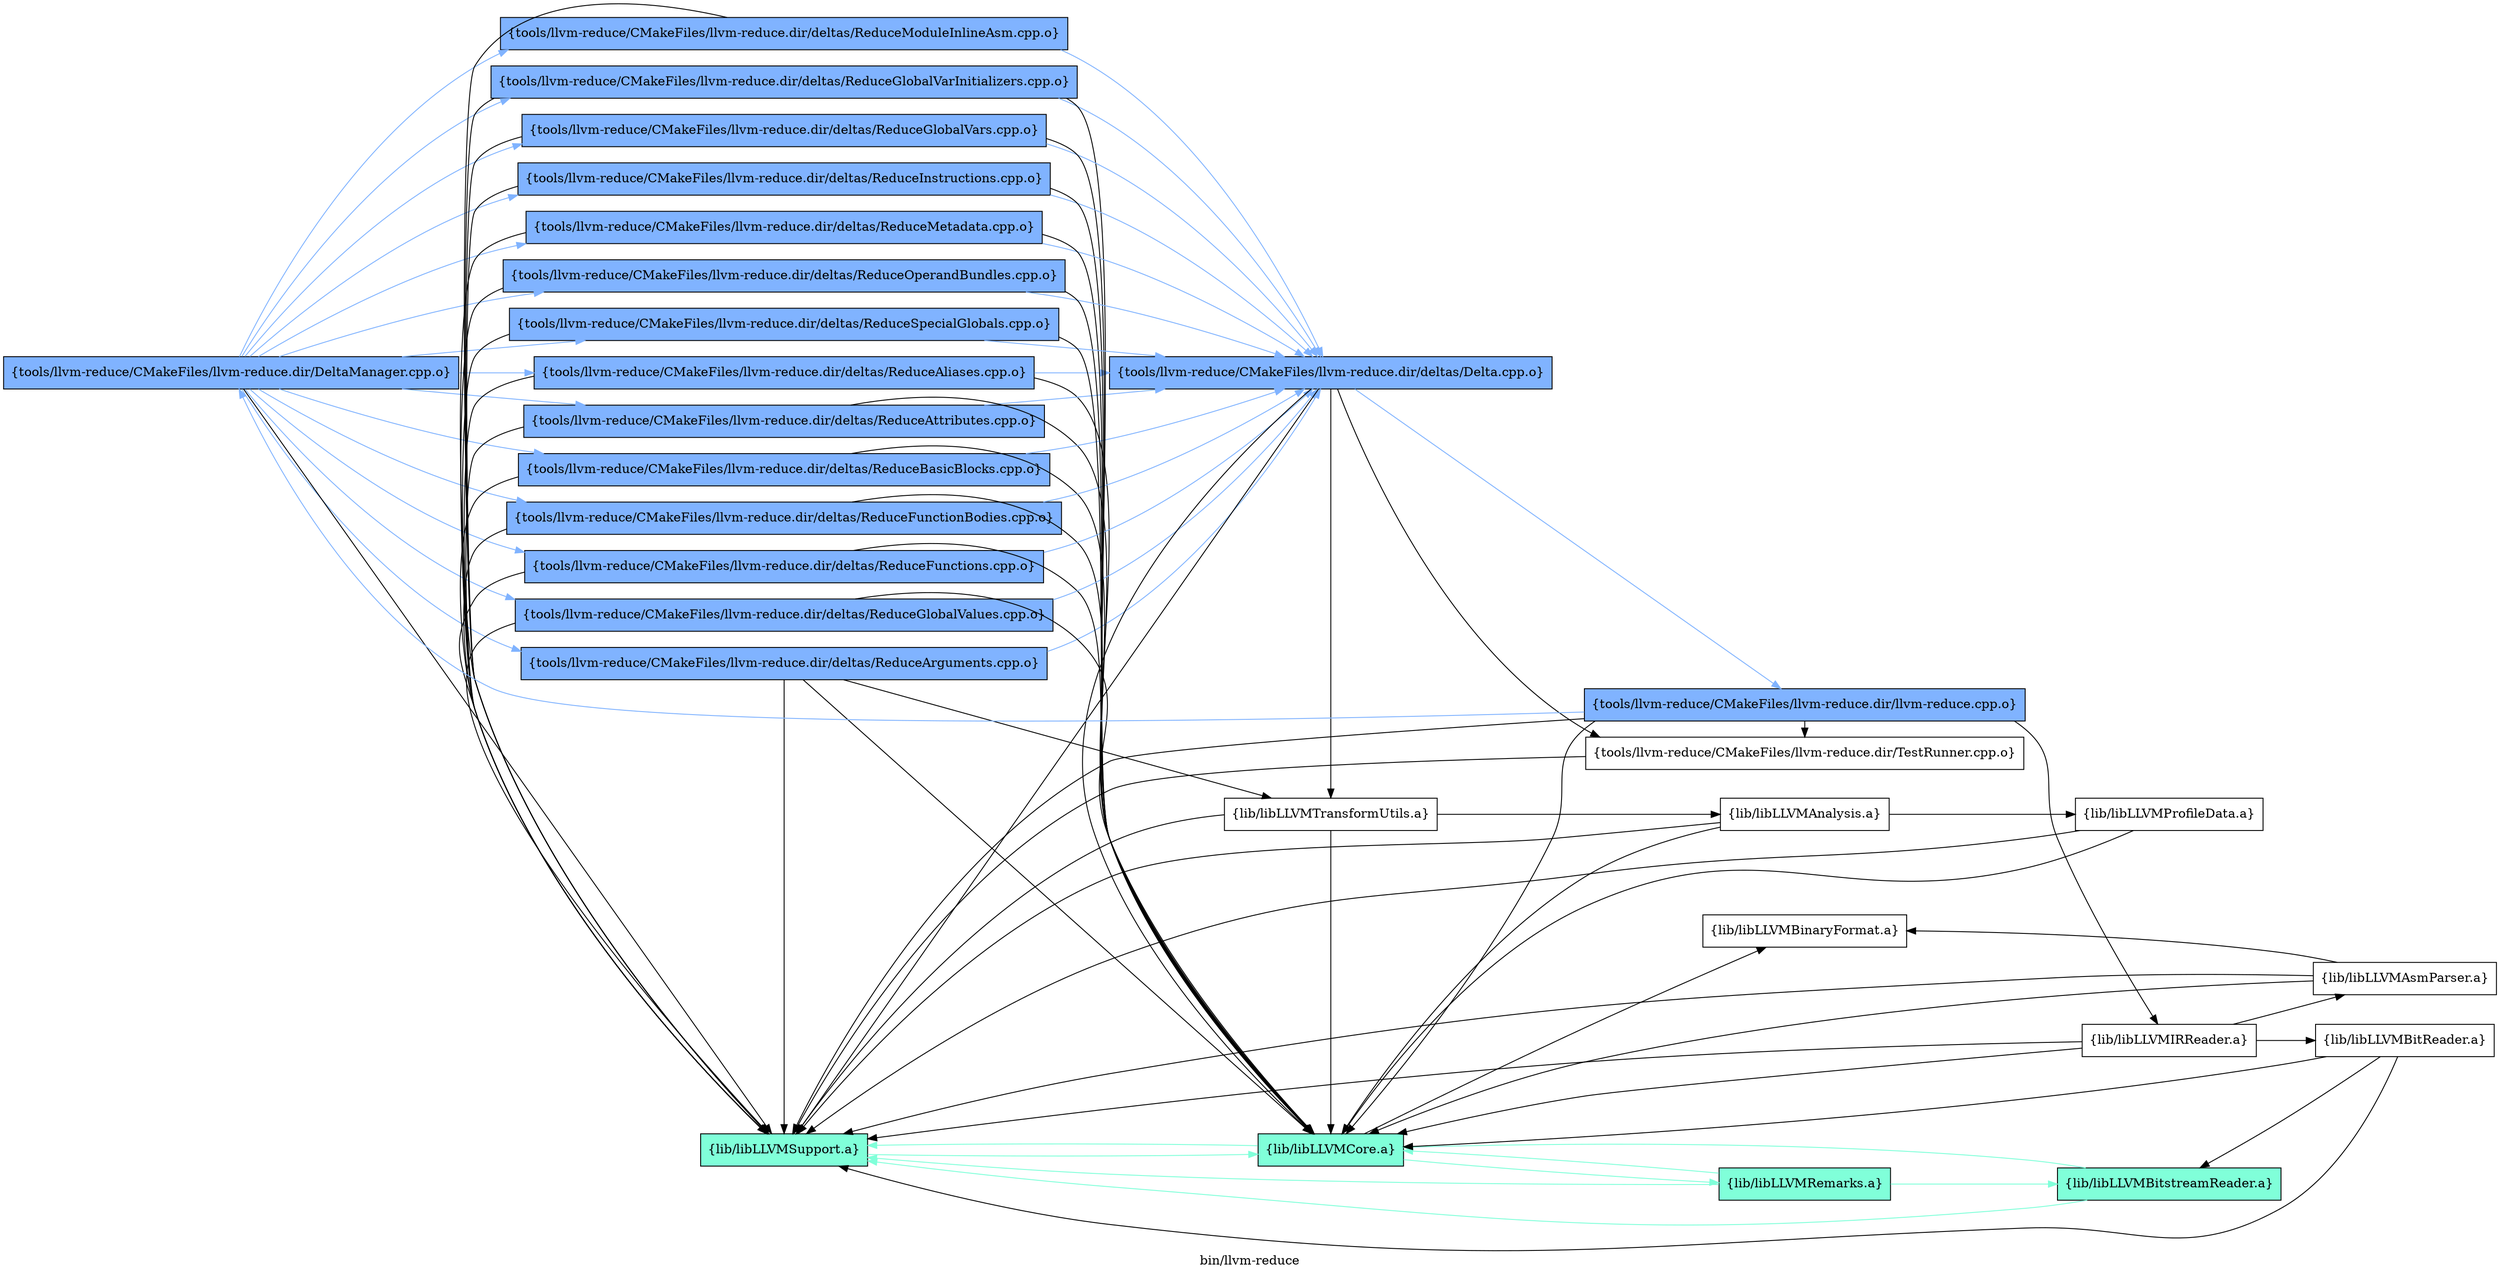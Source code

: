 digraph "bin/llvm-reduce" {
	label="bin/llvm-reduce";
	rankdir=LR;
	{ rank=same; Node0x557e0423dd58;  }
	{ rank=same; Node0x557e0423b2d8; Node0x557e0423ab08; Node0x557e0423b968; Node0x557e0423c548; Node0x557e0423beb8; Node0x557e042405a8; Node0x557e0423eac8; Node0x557e0423e7f8; Node0x557e0423f478; Node0x557e0423d8f8; Node0x557e0423e578; Node0x557e0423dbc8; Node0x557e0423c228; Node0x557e0423ce08; Node0x557e0423abf8;  }
	{ rank=same; Node0x557e0423f518; Node0x557e0423b418; Node0x557e0423f018;  }
	{ rank=same; Node0x557e0423e898; Node0x557e0423b328; Node0x557e04240468; Node0x557e04241228; Node0x557e04240cd8;  }
	{ rank=same; Node0x557e0423b918; Node0x557e04242178; Node0x557e0423d2b8;  }

	Node0x557e0423dd58 [shape=record,shape=box,group=2,style=filled,fillcolor="0.600000 0.5 1",label="{tools/llvm-reduce/CMakeFiles/llvm-reduce.dir/DeltaManager.cpp.o}"];
	Node0x557e0423dd58 -> Node0x557e0423b2d8[color="0.600000 0.5 1"];
	Node0x557e0423dd58 -> Node0x557e0423ab08[color="0.600000 0.5 1"];
	Node0x557e0423dd58 -> Node0x557e0423b968[color="0.600000 0.5 1"];
	Node0x557e0423dd58 -> Node0x557e0423c548[color="0.600000 0.5 1"];
	Node0x557e0423dd58 -> Node0x557e0423beb8[color="0.600000 0.5 1"];
	Node0x557e0423dd58 -> Node0x557e042405a8[color="0.600000 0.5 1"];
	Node0x557e0423dd58 -> Node0x557e0423eac8[color="0.600000 0.5 1"];
	Node0x557e0423dd58 -> Node0x557e0423e7f8[color="0.600000 0.5 1"];
	Node0x557e0423dd58 -> Node0x557e0423f478[color="0.600000 0.5 1"];
	Node0x557e0423dd58 -> Node0x557e0423d8f8[color="0.600000 0.5 1"];
	Node0x557e0423dd58 -> Node0x557e0423e578[color="0.600000 0.5 1"];
	Node0x557e0423dd58 -> Node0x557e0423dbc8[color="0.600000 0.5 1"];
	Node0x557e0423dd58 -> Node0x557e0423c228[color="0.600000 0.5 1"];
	Node0x557e0423dd58 -> Node0x557e0423ce08[color="0.600000 0.5 1"];
	Node0x557e0423dd58 -> Node0x557e0423abf8;
	Node0x557e0423b2d8 [shape=record,shape=box,group=2,style=filled,fillcolor="0.600000 0.5 1",label="{tools/llvm-reduce/CMakeFiles/llvm-reduce.dir/deltas/ReduceAliases.cpp.o}"];
	Node0x557e0423b2d8 -> Node0x557e0423f518[color="0.600000 0.5 1"];
	Node0x557e0423b2d8 -> Node0x557e0423b418;
	Node0x557e0423b2d8 -> Node0x557e0423abf8;
	Node0x557e0423ab08 [shape=record,shape=box,group=2,style=filled,fillcolor="0.600000 0.5 1",label="{tools/llvm-reduce/CMakeFiles/llvm-reduce.dir/deltas/ReduceArguments.cpp.o}"];
	Node0x557e0423ab08 -> Node0x557e0423f518[color="0.600000 0.5 1"];
	Node0x557e0423ab08 -> Node0x557e0423b418;
	Node0x557e0423ab08 -> Node0x557e0423abf8;
	Node0x557e0423ab08 -> Node0x557e0423f018;
	Node0x557e0423b968 [shape=record,shape=box,group=2,style=filled,fillcolor="0.600000 0.5 1",label="{tools/llvm-reduce/CMakeFiles/llvm-reduce.dir/deltas/ReduceAttributes.cpp.o}"];
	Node0x557e0423b968 -> Node0x557e0423f518[color="0.600000 0.5 1"];
	Node0x557e0423b968 -> Node0x557e0423b418;
	Node0x557e0423b968 -> Node0x557e0423abf8;
	Node0x557e0423c548 [shape=record,shape=box,group=2,style=filled,fillcolor="0.600000 0.5 1",label="{tools/llvm-reduce/CMakeFiles/llvm-reduce.dir/deltas/ReduceBasicBlocks.cpp.o}"];
	Node0x557e0423c548 -> Node0x557e0423f518[color="0.600000 0.5 1"];
	Node0x557e0423c548 -> Node0x557e0423b418;
	Node0x557e0423c548 -> Node0x557e0423abf8;
	Node0x557e0423beb8 [shape=record,shape=box,group=2,style=filled,fillcolor="0.600000 0.5 1",label="{tools/llvm-reduce/CMakeFiles/llvm-reduce.dir/deltas/ReduceFunctionBodies.cpp.o}"];
	Node0x557e0423beb8 -> Node0x557e0423f518[color="0.600000 0.5 1"];
	Node0x557e0423beb8 -> Node0x557e0423b418;
	Node0x557e0423beb8 -> Node0x557e0423abf8;
	Node0x557e042405a8 [shape=record,shape=box,group=2,style=filled,fillcolor="0.600000 0.5 1",label="{tools/llvm-reduce/CMakeFiles/llvm-reduce.dir/deltas/ReduceFunctions.cpp.o}"];
	Node0x557e042405a8 -> Node0x557e0423f518[color="0.600000 0.5 1"];
	Node0x557e042405a8 -> Node0x557e0423b418;
	Node0x557e042405a8 -> Node0x557e0423abf8;
	Node0x557e0423eac8 [shape=record,shape=box,group=2,style=filled,fillcolor="0.600000 0.5 1",label="{tools/llvm-reduce/CMakeFiles/llvm-reduce.dir/deltas/ReduceGlobalValues.cpp.o}"];
	Node0x557e0423eac8 -> Node0x557e0423f518[color="0.600000 0.5 1"];
	Node0x557e0423eac8 -> Node0x557e0423b418;
	Node0x557e0423eac8 -> Node0x557e0423abf8;
	Node0x557e0423e7f8 [shape=record,shape=box,group=2,style=filled,fillcolor="0.600000 0.5 1",label="{tools/llvm-reduce/CMakeFiles/llvm-reduce.dir/deltas/ReduceGlobalVarInitializers.cpp.o}"];
	Node0x557e0423e7f8 -> Node0x557e0423f518[color="0.600000 0.5 1"];
	Node0x557e0423e7f8 -> Node0x557e0423b418;
	Node0x557e0423e7f8 -> Node0x557e0423abf8;
	Node0x557e0423f478 [shape=record,shape=box,group=2,style=filled,fillcolor="0.600000 0.5 1",label="{tools/llvm-reduce/CMakeFiles/llvm-reduce.dir/deltas/ReduceGlobalVars.cpp.o}"];
	Node0x557e0423f478 -> Node0x557e0423f518[color="0.600000 0.5 1"];
	Node0x557e0423f478 -> Node0x557e0423b418;
	Node0x557e0423f478 -> Node0x557e0423abf8;
	Node0x557e0423d8f8 [shape=record,shape=box,group=2,style=filled,fillcolor="0.600000 0.5 1",label="{tools/llvm-reduce/CMakeFiles/llvm-reduce.dir/deltas/ReduceInstructions.cpp.o}"];
	Node0x557e0423d8f8 -> Node0x557e0423f518[color="0.600000 0.5 1"];
	Node0x557e0423d8f8 -> Node0x557e0423b418;
	Node0x557e0423d8f8 -> Node0x557e0423abf8;
	Node0x557e0423e578 [shape=record,shape=box,group=2,style=filled,fillcolor="0.600000 0.5 1",label="{tools/llvm-reduce/CMakeFiles/llvm-reduce.dir/deltas/ReduceMetadata.cpp.o}"];
	Node0x557e0423e578 -> Node0x557e0423f518[color="0.600000 0.5 1"];
	Node0x557e0423e578 -> Node0x557e0423b418;
	Node0x557e0423e578 -> Node0x557e0423abf8;
	Node0x557e0423dbc8 [shape=record,shape=box,group=2,style=filled,fillcolor="0.600000 0.5 1",label="{tools/llvm-reduce/CMakeFiles/llvm-reduce.dir/deltas/ReduceModuleInlineAsm.cpp.o}"];
	Node0x557e0423dbc8 -> Node0x557e0423f518[color="0.600000 0.5 1"];
	Node0x557e0423dbc8 -> Node0x557e0423abf8;
	Node0x557e0423c228 [shape=record,shape=box,group=2,style=filled,fillcolor="0.600000 0.5 1",label="{tools/llvm-reduce/CMakeFiles/llvm-reduce.dir/deltas/ReduceOperandBundles.cpp.o}"];
	Node0x557e0423c228 -> Node0x557e0423f518[color="0.600000 0.5 1"];
	Node0x557e0423c228 -> Node0x557e0423b418;
	Node0x557e0423c228 -> Node0x557e0423abf8;
	Node0x557e0423ce08 [shape=record,shape=box,group=2,style=filled,fillcolor="0.600000 0.5 1",label="{tools/llvm-reduce/CMakeFiles/llvm-reduce.dir/deltas/ReduceSpecialGlobals.cpp.o}"];
	Node0x557e0423ce08 -> Node0x557e0423f518[color="0.600000 0.5 1"];
	Node0x557e0423ce08 -> Node0x557e0423b418;
	Node0x557e0423ce08 -> Node0x557e0423abf8;
	Node0x557e0423abf8 [shape=record,shape=box,group=1,style=filled,fillcolor="0.450000 0.5 1",label="{lib/libLLVMSupport.a}"];
	Node0x557e0423abf8 -> Node0x557e0423b418[color="0.450000 0.5 1"];
	Node0x557e0423e898 [shape=record,shape=box,group=0,label="{tools/llvm-reduce/CMakeFiles/llvm-reduce.dir/TestRunner.cpp.o}"];
	Node0x557e0423e898 -> Node0x557e0423abf8;
	Node0x557e0423f518 [shape=record,shape=box,group=2,style=filled,fillcolor="0.600000 0.5 1",label="{tools/llvm-reduce/CMakeFiles/llvm-reduce.dir/deltas/Delta.cpp.o}"];
	Node0x557e0423f518 -> Node0x557e0423e898;
	Node0x557e0423f518 -> Node0x557e0423b328[color="0.600000 0.5 1"];
	Node0x557e0423f518 -> Node0x557e0423b418;
	Node0x557e0423f518 -> Node0x557e0423abf8;
	Node0x557e0423f518 -> Node0x557e0423f018;
	Node0x557e0423b328 [shape=record,shape=box,group=2,style=filled,fillcolor="0.600000 0.5 1",label="{tools/llvm-reduce/CMakeFiles/llvm-reduce.dir/llvm-reduce.cpp.o}"];
	Node0x557e0423b328 -> Node0x557e0423dd58[color="0.600000 0.5 1"];
	Node0x557e0423b328 -> Node0x557e0423e898;
	Node0x557e0423b328 -> Node0x557e0423b418;
	Node0x557e0423b328 -> Node0x557e0423abf8;
	Node0x557e0423b328 -> Node0x557e0423b918;
	Node0x557e0423b418 [shape=record,shape=box,group=1,style=filled,fillcolor="0.450000 0.5 1",label="{lib/libLLVMCore.a}"];
	Node0x557e0423b418 -> Node0x557e0423abf8[color="0.450000 0.5 1"];
	Node0x557e0423b418 -> Node0x557e04240468;
	Node0x557e0423b418 -> Node0x557e04241228[color="0.450000 0.5 1"];
	Node0x557e0423f018 [shape=record,shape=box,group=0,label="{lib/libLLVMTransformUtils.a}"];
	Node0x557e0423f018 -> Node0x557e0423b418;
	Node0x557e0423f018 -> Node0x557e0423abf8;
	Node0x557e0423f018 -> Node0x557e04240cd8;
	Node0x557e0423b918 [shape=record,shape=box,group=0,label="{lib/libLLVMIRReader.a}"];
	Node0x557e0423b918 -> Node0x557e0423abf8;
	Node0x557e0423b918 -> Node0x557e0423b418;
	Node0x557e0423b918 -> Node0x557e0423ffb8;
	Node0x557e0423b918 -> Node0x557e0423fa68;
	Node0x557e04240468 [shape=record,shape=box,group=0,label="{lib/libLLVMBinaryFormat.a}"];
	Node0x557e04241228 [shape=record,shape=box,group=1,style=filled,fillcolor="0.450000 0.5 1",label="{lib/libLLVMRemarks.a}"];
	Node0x557e04241228 -> Node0x557e0423abf8[color="0.450000 0.5 1"];
	Node0x557e04241228 -> Node0x557e0423b418[color="0.450000 0.5 1"];
	Node0x557e04241228 -> Node0x557e04242178[color="0.450000 0.5 1"];
	Node0x557e0423ffb8 [shape=record,shape=box,group=0,label="{lib/libLLVMAsmParser.a}"];
	Node0x557e0423ffb8 -> Node0x557e0423b418;
	Node0x557e0423ffb8 -> Node0x557e0423abf8;
	Node0x557e0423ffb8 -> Node0x557e04240468;
	Node0x557e0423fa68 [shape=record,shape=box,group=0,label="{lib/libLLVMBitReader.a}"];
	Node0x557e0423fa68 -> Node0x557e0423b418;
	Node0x557e0423fa68 -> Node0x557e0423abf8;
	Node0x557e0423fa68 -> Node0x557e04242178;
	Node0x557e04240cd8 [shape=record,shape=box,group=0,label="{lib/libLLVMAnalysis.a}"];
	Node0x557e04240cd8 -> Node0x557e0423b418;
	Node0x557e04240cd8 -> Node0x557e0423abf8;
	Node0x557e04240cd8 -> Node0x557e0423d2b8;
	Node0x557e0423d2b8 [shape=record,shape=box,group=0,label="{lib/libLLVMProfileData.a}"];
	Node0x557e0423d2b8 -> Node0x557e0423abf8;
	Node0x557e0423d2b8 -> Node0x557e0423b418;
	Node0x557e04242178 [shape=record,shape=box,group=1,style=filled,fillcolor="0.450000 0.5 1",label="{lib/libLLVMBitstreamReader.a}"];
	Node0x557e04242178 -> Node0x557e0423abf8[color="0.450000 0.5 1"];
	Node0x557e04242178 -> Node0x557e0423b418[color="0.450000 0.5 1"];
}
